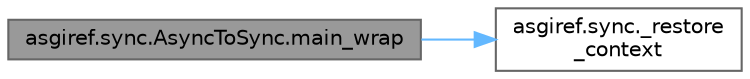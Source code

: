 digraph "asgiref.sync.AsyncToSync.main_wrap"
{
 // LATEX_PDF_SIZE
  bgcolor="transparent";
  edge [fontname=Helvetica,fontsize=10,labelfontname=Helvetica,labelfontsize=10];
  node [fontname=Helvetica,fontsize=10,shape=box,height=0.2,width=0.4];
  rankdir="LR";
  Node1 [id="Node000001",label="asgiref.sync.AsyncToSync.main_wrap",height=0.2,width=0.4,color="gray40", fillcolor="grey60", style="filled", fontcolor="black",tooltip=" "];
  Node1 -> Node2 [id="edge1_Node000001_Node000002",color="steelblue1",style="solid",tooltip=" "];
  Node2 [id="Node000002",label="asgiref.sync._restore\l_context",height=0.2,width=0.4,color="grey40", fillcolor="white", style="filled",URL="$namespaceasgiref_1_1sync.html#ae6681c5470139af3033ff664b9cbc2b4",tooltip=" "];
}
